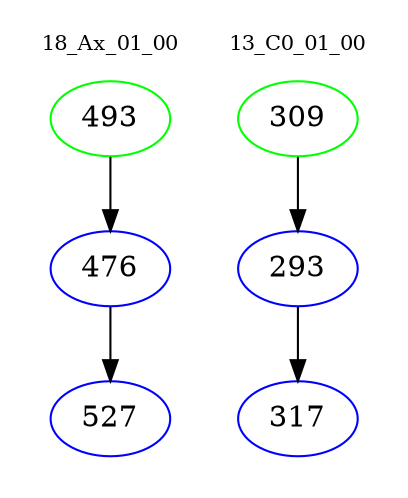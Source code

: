 digraph{
subgraph cluster_0 {
color = white
label = "18_Ax_01_00";
fontsize=10;
T0_493 [label="493", color="green"]
T0_493 -> T0_476 [color="black"]
T0_476 [label="476", color="blue"]
T0_476 -> T0_527 [color="black"]
T0_527 [label="527", color="blue"]
}
subgraph cluster_1 {
color = white
label = "13_C0_01_00";
fontsize=10;
T1_309 [label="309", color="green"]
T1_309 -> T1_293 [color="black"]
T1_293 [label="293", color="blue"]
T1_293 -> T1_317 [color="black"]
T1_317 [label="317", color="blue"]
}
}

